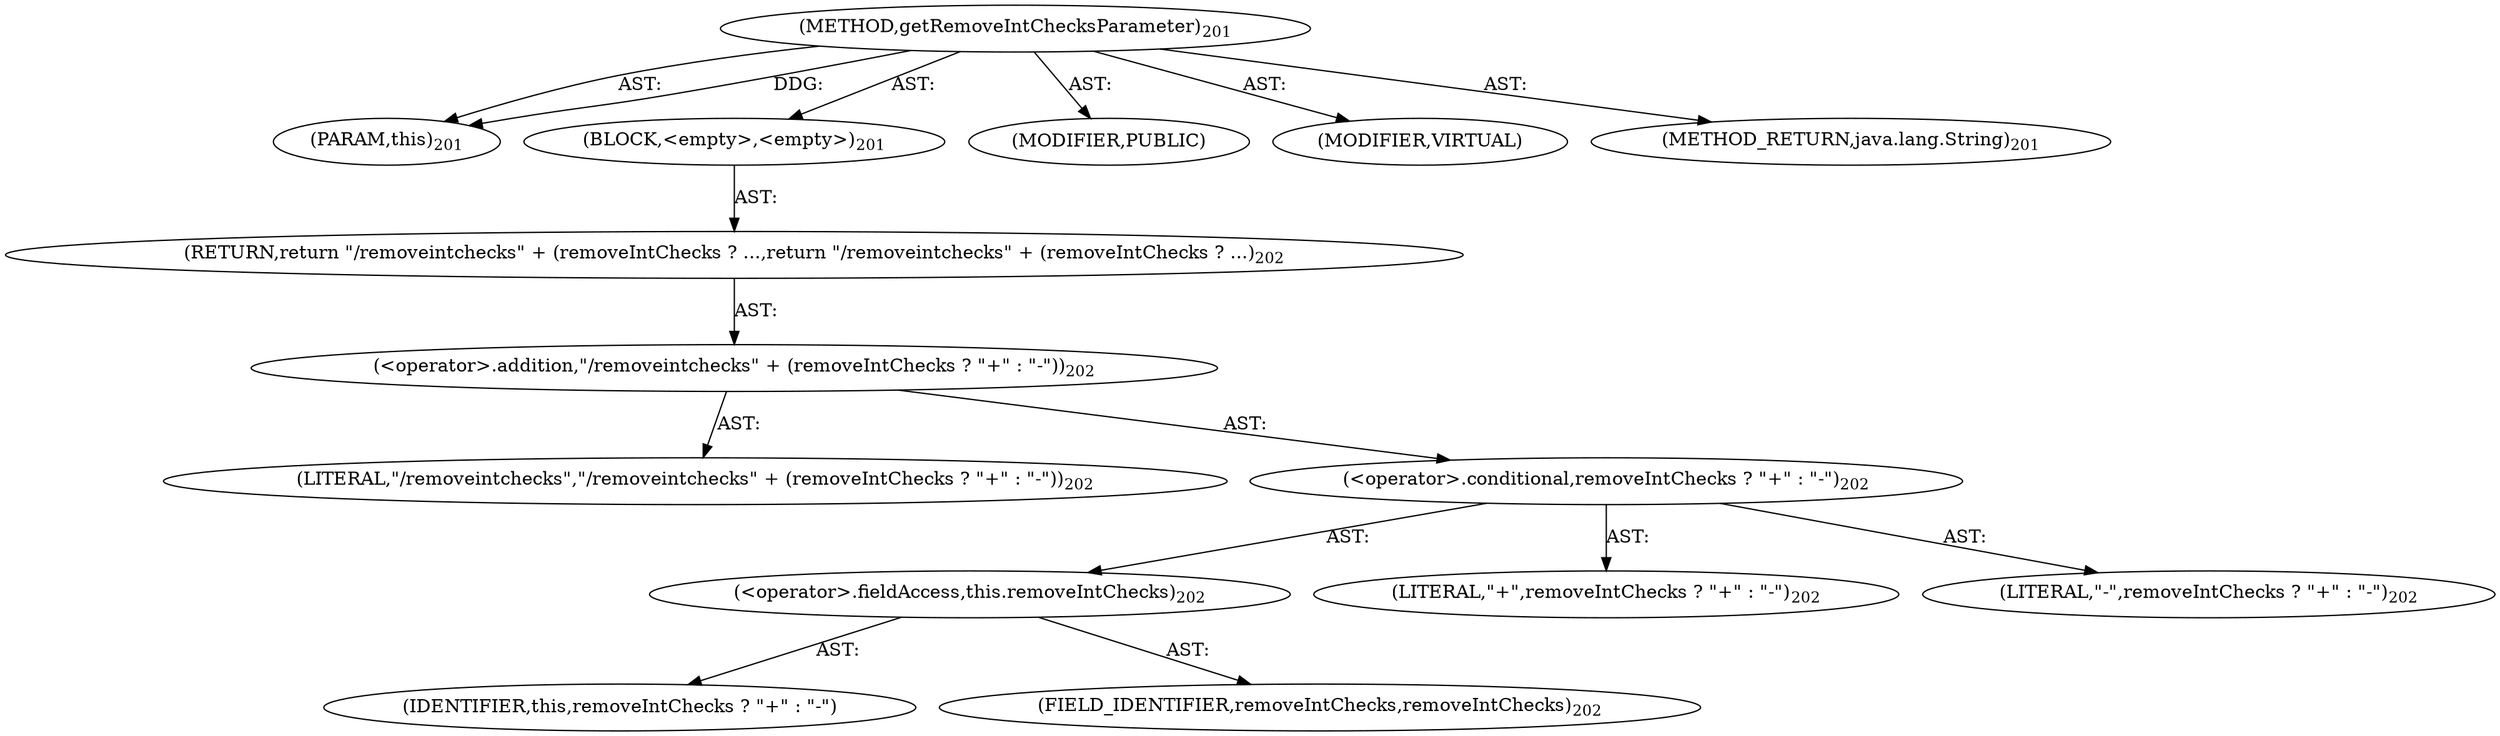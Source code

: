 digraph "getRemoveIntChecksParameter" {  
"111669149701" [label = <(METHOD,getRemoveIntChecksParameter)<SUB>201</SUB>> ]
"115964117006" [label = <(PARAM,this)<SUB>201</SUB>> ]
"25769803783" [label = <(BLOCK,&lt;empty&gt;,&lt;empty&gt;)<SUB>201</SUB>> ]
"146028888067" [label = <(RETURN,return &quot;/removeintchecks&quot; + (removeIntChecks ? ...,return &quot;/removeintchecks&quot; + (removeIntChecks ? ...)<SUB>202</SUB>> ]
"30064771101" [label = <(&lt;operator&gt;.addition,&quot;/removeintchecks&quot; + (removeIntChecks ? &quot;+&quot; : &quot;-&quot;))<SUB>202</SUB>> ]
"90194313229" [label = <(LITERAL,&quot;/removeintchecks&quot;,&quot;/removeintchecks&quot; + (removeIntChecks ? &quot;+&quot; : &quot;-&quot;))<SUB>202</SUB>> ]
"30064771102" [label = <(&lt;operator&gt;.conditional,removeIntChecks ? &quot;+&quot; : &quot;-&quot;)<SUB>202</SUB>> ]
"30064771103" [label = <(&lt;operator&gt;.fieldAccess,this.removeIntChecks)<SUB>202</SUB>> ]
"68719476767" [label = <(IDENTIFIER,this,removeIntChecks ? &quot;+&quot; : &quot;-&quot;)> ]
"55834574859" [label = <(FIELD_IDENTIFIER,removeIntChecks,removeIntChecks)<SUB>202</SUB>> ]
"90194313230" [label = <(LITERAL,&quot;+&quot;,removeIntChecks ? &quot;+&quot; : &quot;-&quot;)<SUB>202</SUB>> ]
"90194313231" [label = <(LITERAL,&quot;-&quot;,removeIntChecks ? &quot;+&quot; : &quot;-&quot;)<SUB>202</SUB>> ]
"133143986192" [label = <(MODIFIER,PUBLIC)> ]
"133143986193" [label = <(MODIFIER,VIRTUAL)> ]
"128849018885" [label = <(METHOD_RETURN,java.lang.String)<SUB>201</SUB>> ]
  "111669149701" -> "115964117006"  [ label = "AST: "] 
  "111669149701" -> "25769803783"  [ label = "AST: "] 
  "111669149701" -> "133143986192"  [ label = "AST: "] 
  "111669149701" -> "133143986193"  [ label = "AST: "] 
  "111669149701" -> "128849018885"  [ label = "AST: "] 
  "25769803783" -> "146028888067"  [ label = "AST: "] 
  "146028888067" -> "30064771101"  [ label = "AST: "] 
  "30064771101" -> "90194313229"  [ label = "AST: "] 
  "30064771101" -> "30064771102"  [ label = "AST: "] 
  "30064771102" -> "30064771103"  [ label = "AST: "] 
  "30064771102" -> "90194313230"  [ label = "AST: "] 
  "30064771102" -> "90194313231"  [ label = "AST: "] 
  "30064771103" -> "68719476767"  [ label = "AST: "] 
  "30064771103" -> "55834574859"  [ label = "AST: "] 
  "111669149701" -> "115964117006"  [ label = "DDG: "] 
}
